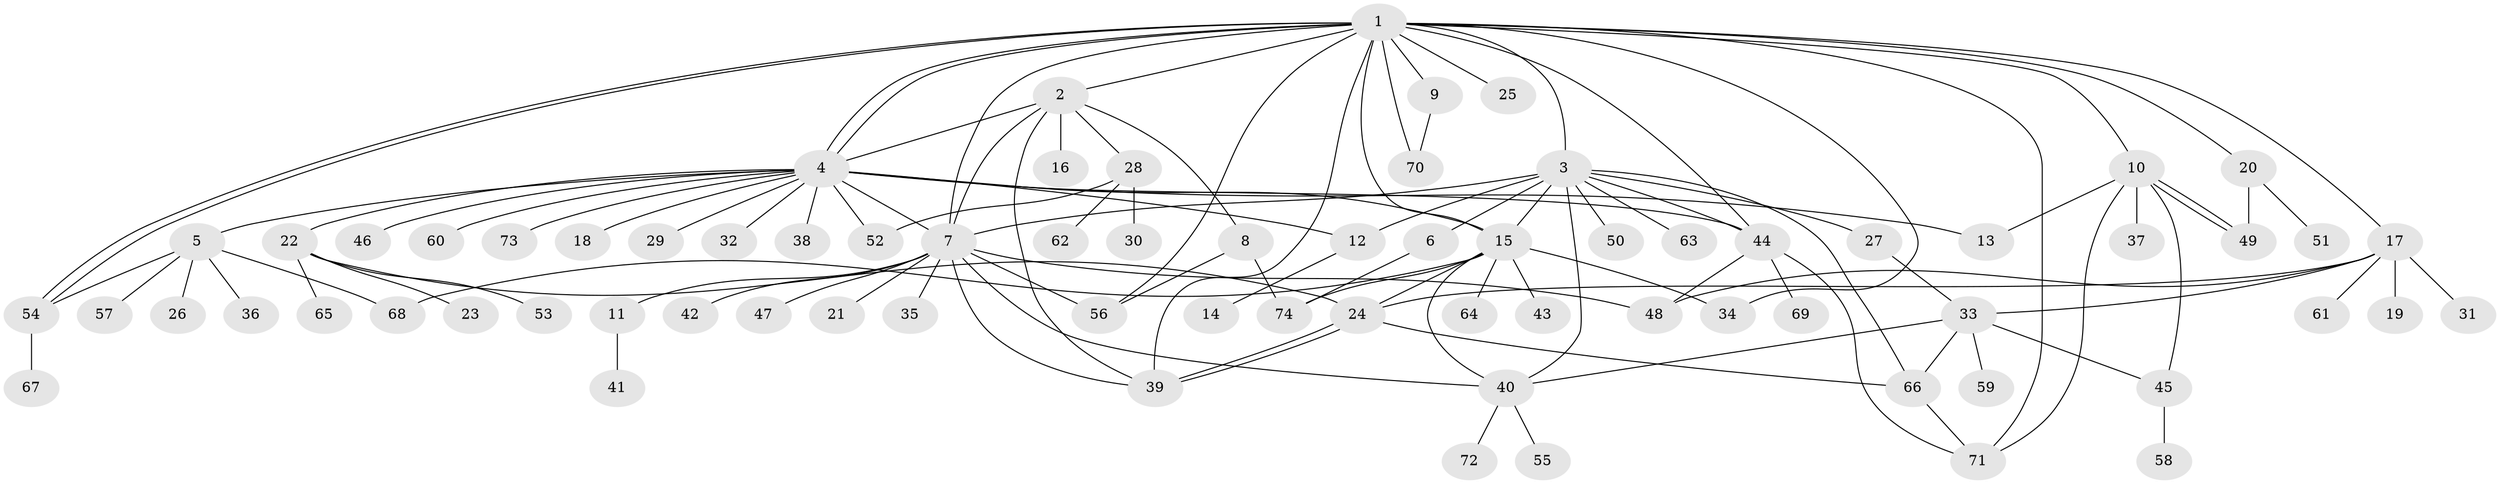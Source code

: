 // coarse degree distribution, {16: 0.017857142857142856, 9: 0.03571428571428571, 13: 0.017857142857142856, 17: 0.017857142857142856, 7: 0.017857142857142856, 2: 0.17857142857142858, 12: 0.017857142857142856, 4: 0.03571428571428571, 1: 0.5178571428571429, 5: 0.07142857142857142, 6: 0.017857142857142856, 8: 0.017857142857142856, 3: 0.03571428571428571}
// Generated by graph-tools (version 1.1) at 2025/51/02/27/25 19:51:56]
// undirected, 74 vertices, 114 edges
graph export_dot {
graph [start="1"]
  node [color=gray90,style=filled];
  1;
  2;
  3;
  4;
  5;
  6;
  7;
  8;
  9;
  10;
  11;
  12;
  13;
  14;
  15;
  16;
  17;
  18;
  19;
  20;
  21;
  22;
  23;
  24;
  25;
  26;
  27;
  28;
  29;
  30;
  31;
  32;
  33;
  34;
  35;
  36;
  37;
  38;
  39;
  40;
  41;
  42;
  43;
  44;
  45;
  46;
  47;
  48;
  49;
  50;
  51;
  52;
  53;
  54;
  55;
  56;
  57;
  58;
  59;
  60;
  61;
  62;
  63;
  64;
  65;
  66;
  67;
  68;
  69;
  70;
  71;
  72;
  73;
  74;
  1 -- 2;
  1 -- 3;
  1 -- 4;
  1 -- 4;
  1 -- 7;
  1 -- 9;
  1 -- 10;
  1 -- 15;
  1 -- 17;
  1 -- 20;
  1 -- 25;
  1 -- 34;
  1 -- 39;
  1 -- 44;
  1 -- 54;
  1 -- 54;
  1 -- 56;
  1 -- 70;
  1 -- 71;
  2 -- 4;
  2 -- 7;
  2 -- 8;
  2 -- 16;
  2 -- 28;
  2 -- 39;
  3 -- 6;
  3 -- 7;
  3 -- 12;
  3 -- 15;
  3 -- 27;
  3 -- 40;
  3 -- 44;
  3 -- 50;
  3 -- 63;
  3 -- 66;
  4 -- 5;
  4 -- 7;
  4 -- 12;
  4 -- 13;
  4 -- 15;
  4 -- 18;
  4 -- 22;
  4 -- 29;
  4 -- 32;
  4 -- 38;
  4 -- 44;
  4 -- 46;
  4 -- 52;
  4 -- 60;
  4 -- 73;
  5 -- 26;
  5 -- 36;
  5 -- 54;
  5 -- 57;
  5 -- 68;
  6 -- 74;
  7 -- 11;
  7 -- 21;
  7 -- 35;
  7 -- 39;
  7 -- 40;
  7 -- 42;
  7 -- 47;
  7 -- 48;
  7 -- 56;
  8 -- 56;
  8 -- 74;
  9 -- 70;
  10 -- 13;
  10 -- 37;
  10 -- 45;
  10 -- 49;
  10 -- 49;
  10 -- 71;
  11 -- 41;
  12 -- 14;
  15 -- 24;
  15 -- 34;
  15 -- 40;
  15 -- 43;
  15 -- 64;
  15 -- 68;
  15 -- 74;
  17 -- 19;
  17 -- 24;
  17 -- 31;
  17 -- 33;
  17 -- 48;
  17 -- 61;
  20 -- 49;
  20 -- 51;
  22 -- 23;
  22 -- 24;
  22 -- 53;
  22 -- 65;
  24 -- 39;
  24 -- 39;
  24 -- 66;
  27 -- 33;
  28 -- 30;
  28 -- 52;
  28 -- 62;
  33 -- 40;
  33 -- 45;
  33 -- 59;
  33 -- 66;
  40 -- 55;
  40 -- 72;
  44 -- 48;
  44 -- 69;
  44 -- 71;
  45 -- 58;
  54 -- 67;
  66 -- 71;
}
